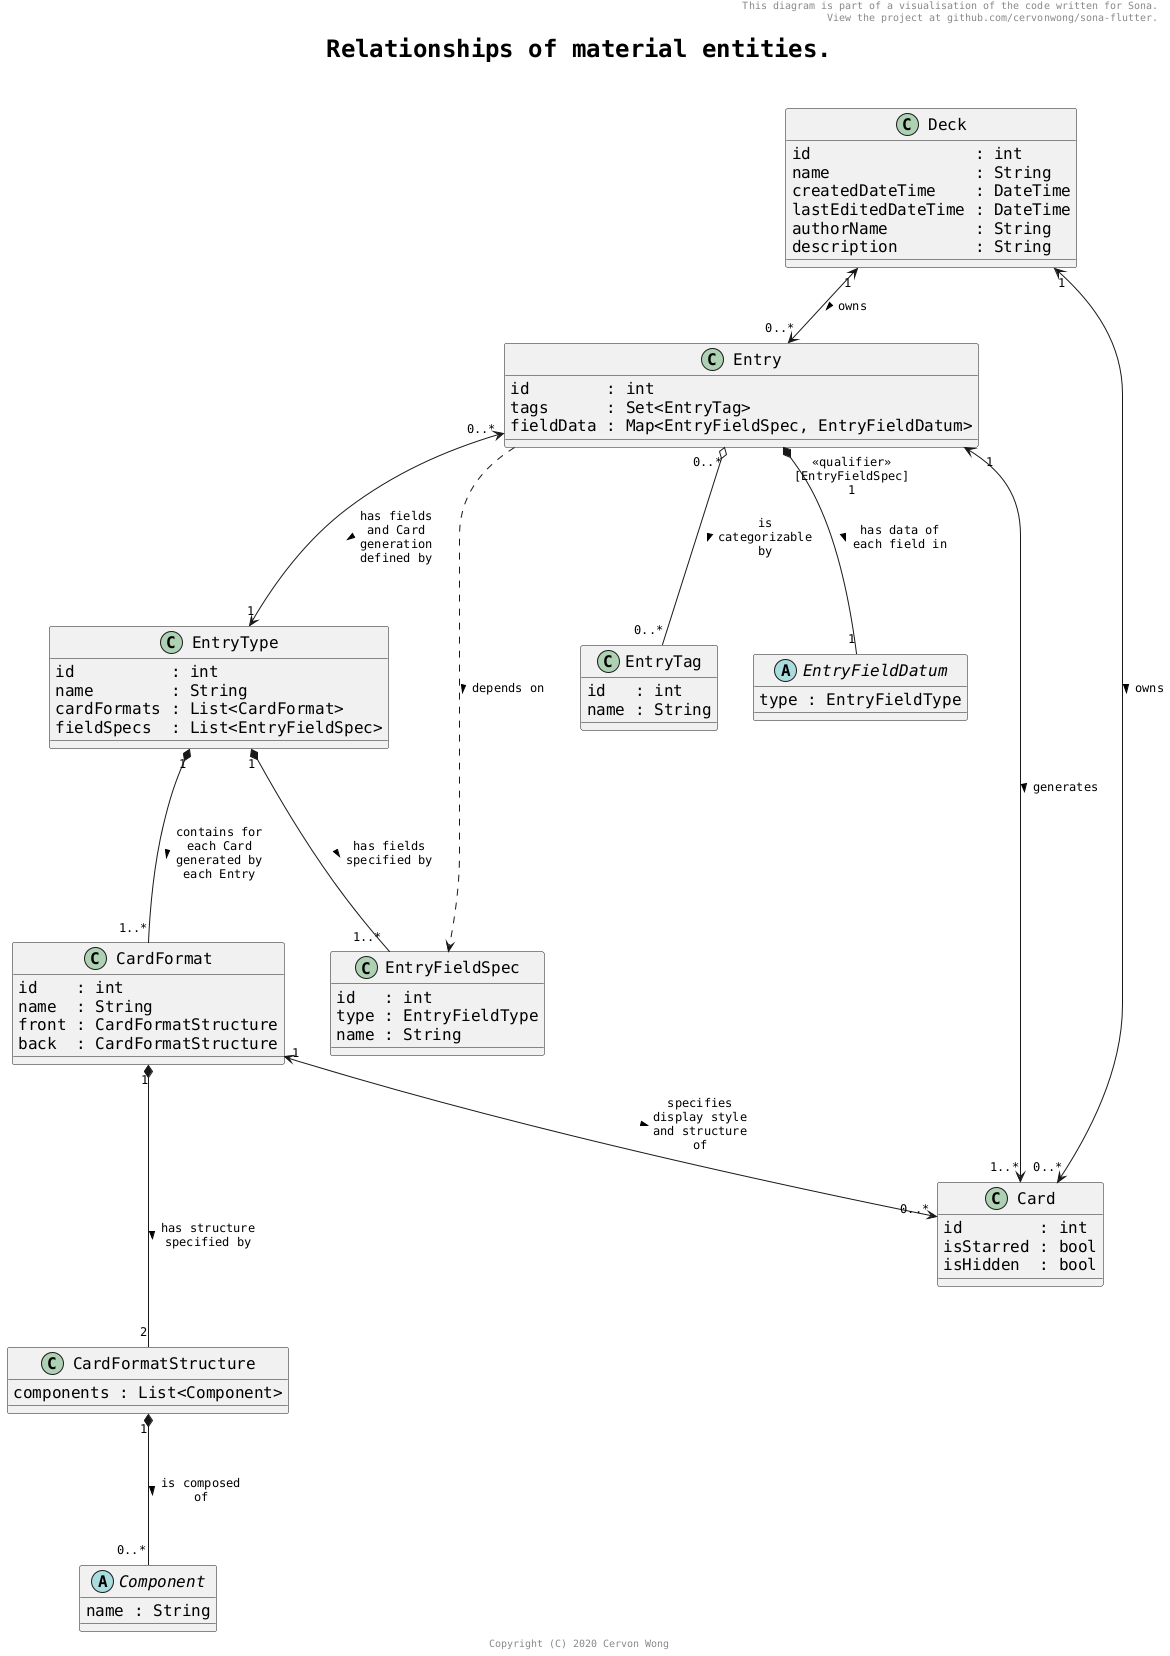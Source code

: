 @startuml

skinparam maxMessageSize 100
skinparam shadowing false
skinparam defaultFontName monospaced
skinparam defaultFontSize 16
skinparam arrowFontSize 12
skinparam titleFontSize 24
skinparam titleFontStyle bold

header This diagram is part of a visualisation of the code written for Sona.\n View the project at github.com/cervonwong/sona-flutter.
title Relationships of material entities.\n
footer Copyright (C) 2020 Cervon Wong

class Card {
	id        : int
	isStarred : bool
	isHidden  : bool
}
class Entry {
	id        : int
	tags      : Set<EntryTag>
	fieldData : Map<EntryFieldSpec, EntryFieldDatum>
}
class Deck {
	id                 : int
	name               : String
	createdDateTime    : DateTime
	lastEditedDateTime : DateTime
	authorName         : String
	description        : String
}

Deck "1" <--> "0..*" Entry : owns >
Entry "1" <--> "1..*" Card : generates >
Deck "1" <--> "0..*" Card : owns >

class EntryTag {
	id   : int
	name : String
}
abstract class EntryFieldDatum {
	type : EntryFieldType
}
class EntryType {
	id          : int
	name        : String
	cardFormats : List<CardFormat>
	fieldSpecs  : List<EntryFieldSpec>
}
class EntryFieldSpec {
	id   : int
	type : EntryFieldType
	name : String
}
class CardFormat {
	id    : int
	name  : String
	front : CardFormatStructure
	back  : CardFormatStructure
}
class CardFormatStructure {
	components : List<Component>
}
abstract class Component {
	name : String
}

Entry "0..*" o--- "0..*" EntryTag : is categorizable by >
Entry "<<qualifier>>\n[EntryFieldSpec]\n1" *--- "1" EntryFieldDatum : has data of each field in >
Entry ..> EntryFieldSpec : depends on >
Entry "0..*" <---> "1" EntryType : has fields and Card generation defined by >
EntryType "1" *--- "1..*" CardFormat : contains for each Card generated by each Entry >
CardFormat "1" <--> "0..*" Card : specifies display style and structure of >
EntryType "1" *--- "1..*" EntryFieldSpec : has fields specified by >
CardFormat "1" *--- "2" CardFormatStructure : has structure specified by >
CardFormatStructure "1" *--- "0..*" Component : is composed of >

@enduml
